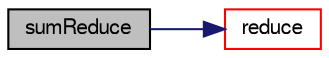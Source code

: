 digraph "sumReduce"
{
  bgcolor="transparent";
  edge [fontname="FreeSans",fontsize="10",labelfontname="FreeSans",labelfontsize="10"];
  node [fontname="FreeSans",fontsize="10",shape=record];
  rankdir="LR";
  Node29985 [label="sumReduce",height=0.2,width=0.4,color="black", fillcolor="grey75", style="filled", fontcolor="black"];
  Node29985 -> Node29986 [color="midnightblue",fontsize="10",style="solid",fontname="FreeSans"];
  Node29986 [label="reduce",height=0.2,width=0.4,color="red",URL="$a21124.html#a7ffd6af4acc2eb9ba72ee296b5ecda23"];
}
